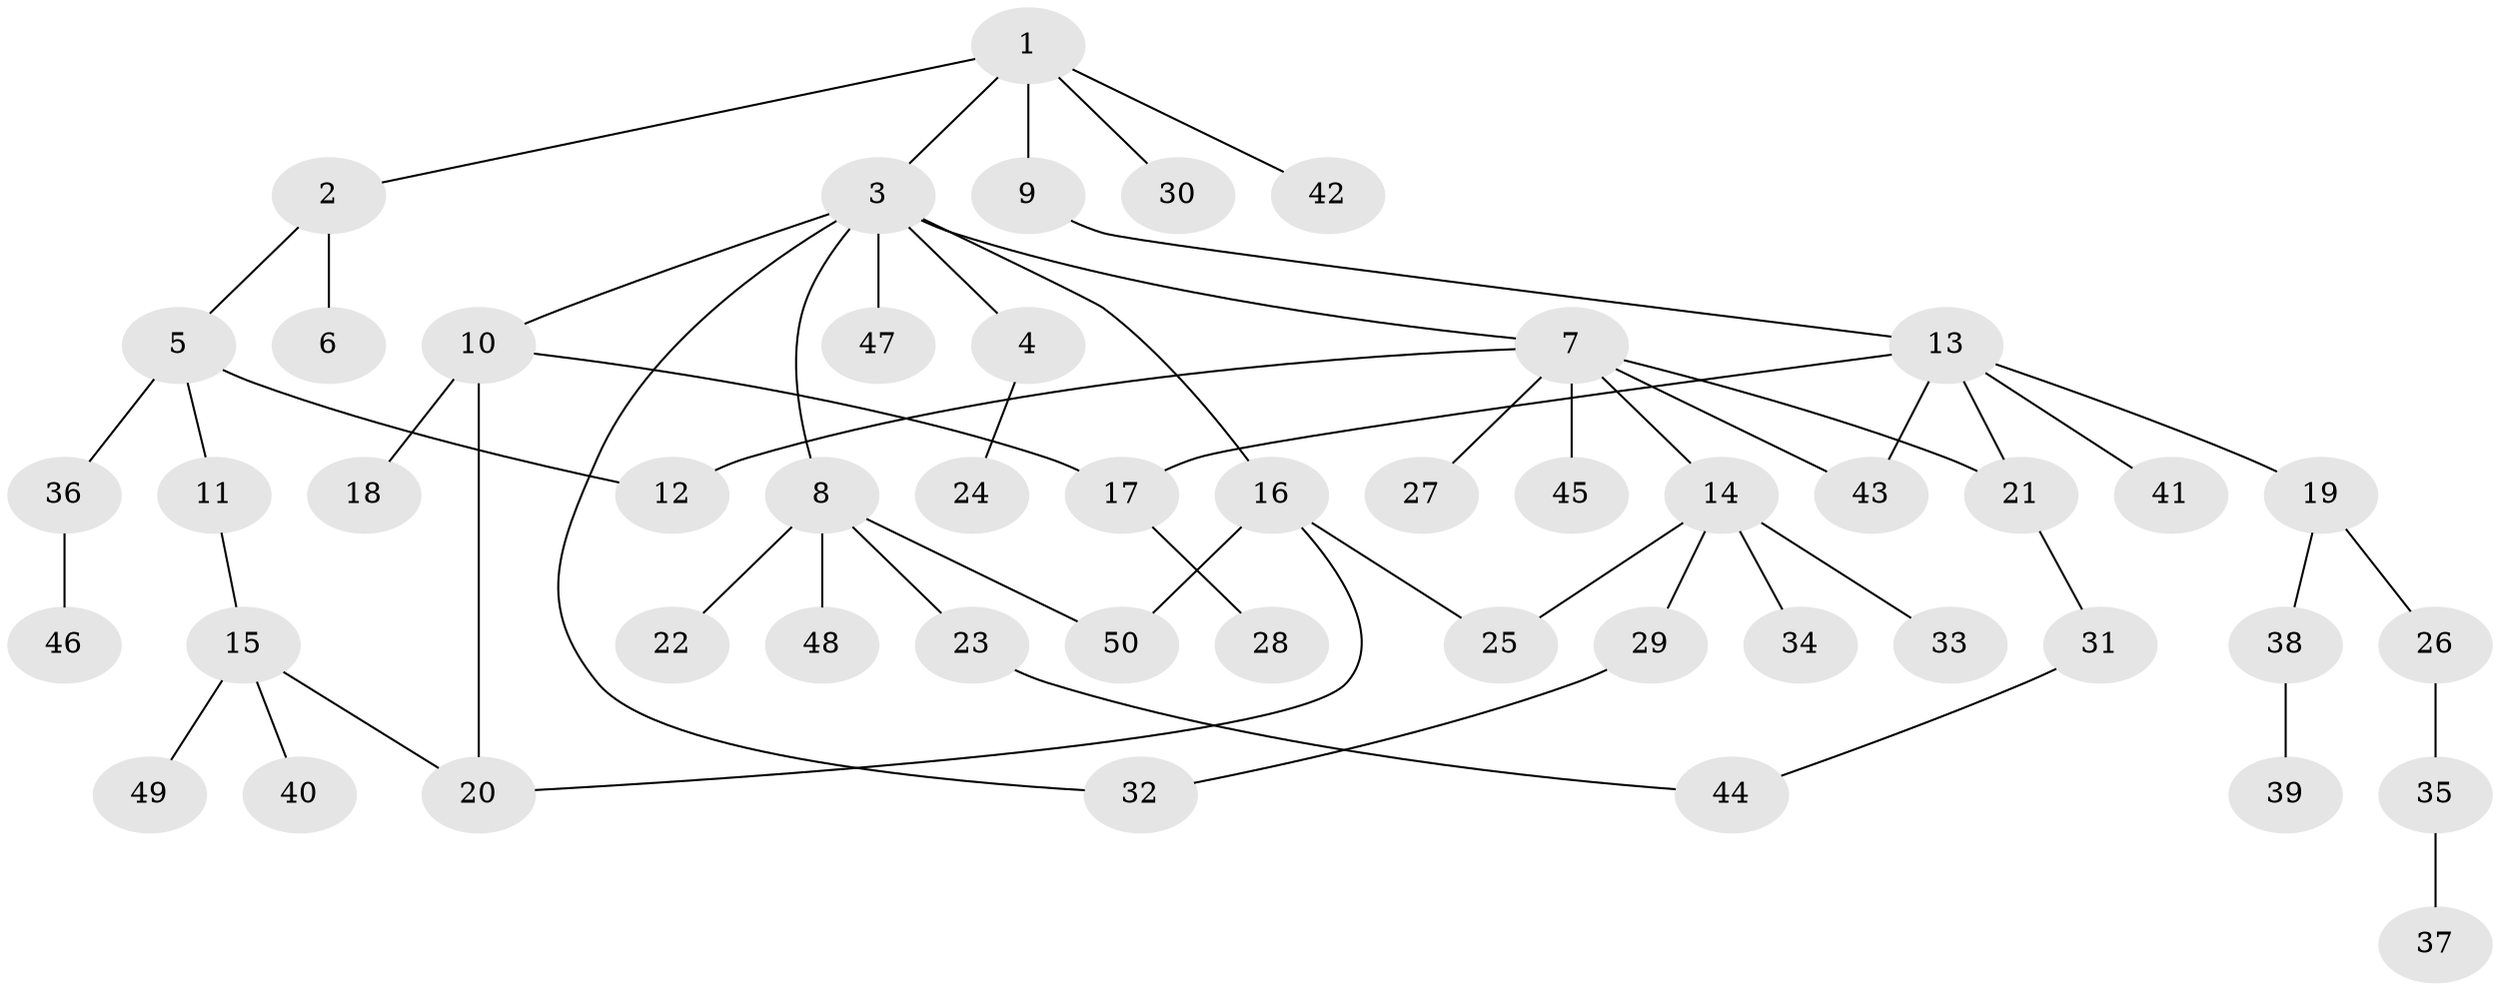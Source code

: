 // coarse degree distribution, {6: 0.0625, 11: 0.03125, 1: 0.5, 4: 0.03125, 7: 0.03125, 3: 0.125, 2: 0.15625, 5: 0.0625}
// Generated by graph-tools (version 1.1) at 2025/41/03/06/25 10:41:30]
// undirected, 50 vertices, 59 edges
graph export_dot {
graph [start="1"]
  node [color=gray90,style=filled];
  1;
  2;
  3;
  4;
  5;
  6;
  7;
  8;
  9;
  10;
  11;
  12;
  13;
  14;
  15;
  16;
  17;
  18;
  19;
  20;
  21;
  22;
  23;
  24;
  25;
  26;
  27;
  28;
  29;
  30;
  31;
  32;
  33;
  34;
  35;
  36;
  37;
  38;
  39;
  40;
  41;
  42;
  43;
  44;
  45;
  46;
  47;
  48;
  49;
  50;
  1 -- 2;
  1 -- 3;
  1 -- 9;
  1 -- 30;
  1 -- 42;
  2 -- 5;
  2 -- 6;
  3 -- 4;
  3 -- 7;
  3 -- 8;
  3 -- 10;
  3 -- 16;
  3 -- 32;
  3 -- 47;
  4 -- 24;
  5 -- 11;
  5 -- 36;
  5 -- 12;
  7 -- 12;
  7 -- 14;
  7 -- 27;
  7 -- 45;
  7 -- 21;
  7 -- 43;
  8 -- 22;
  8 -- 23;
  8 -- 48;
  8 -- 50;
  9 -- 13;
  10 -- 17;
  10 -- 18;
  10 -- 20;
  11 -- 15;
  13 -- 19;
  13 -- 21;
  13 -- 41;
  13 -- 43;
  13 -- 17;
  14 -- 29;
  14 -- 33;
  14 -- 34;
  14 -- 25;
  15 -- 20;
  15 -- 40;
  15 -- 49;
  16 -- 25;
  16 -- 20;
  16 -- 50;
  17 -- 28;
  19 -- 26;
  19 -- 38;
  21 -- 31;
  23 -- 44;
  26 -- 35;
  29 -- 32;
  31 -- 44;
  35 -- 37;
  36 -- 46;
  38 -- 39;
}
